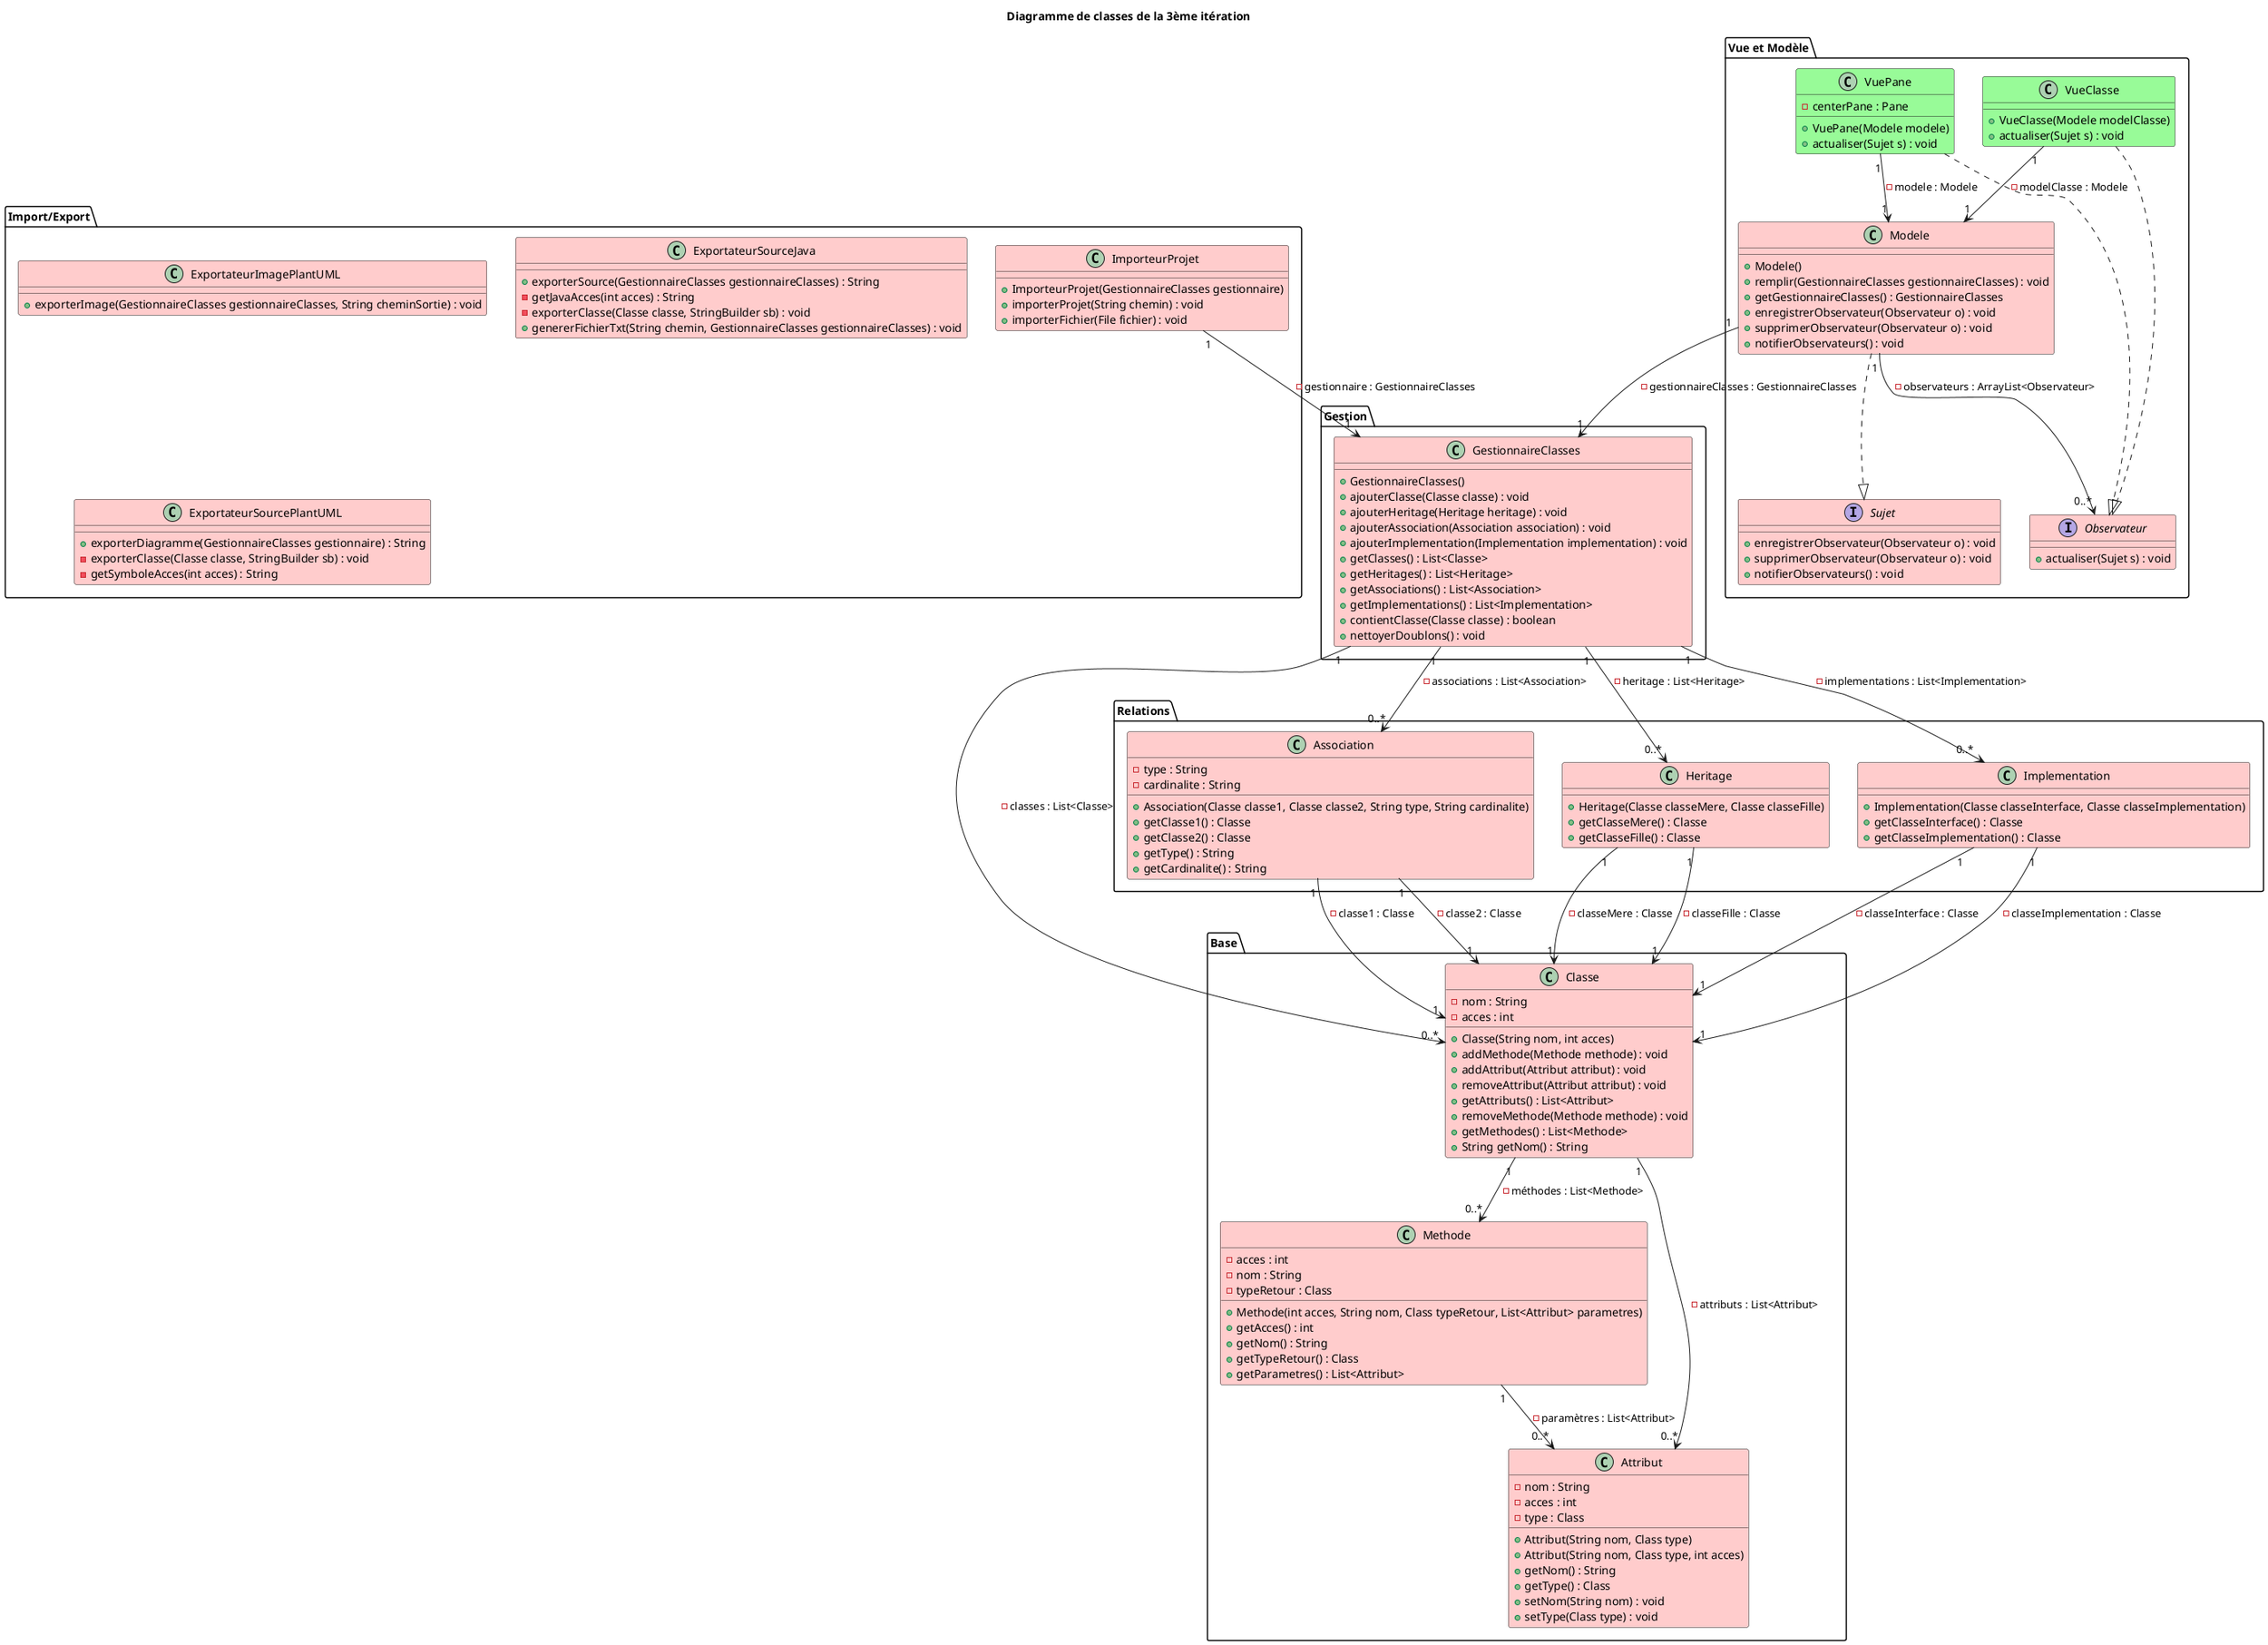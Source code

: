 @startuml
title Diagramme de classes de la 3ème itération

package "Base" {
    class Classe #ffcccc{
        - nom : String
        - acces : int
        + Classe(String nom, int acces)
        + addMethode(Methode methode) : void
        + addAttribut(Attribut attribut) : void
        + removeAttribut(Attribut attribut) : void
        + getAttributs() : List<Attribut>
        + removeMethode(Methode methode) : void
        + getMethodes() : List<Methode>
        + String getNom() : String
    }

    class Methode #ffcccc{
        - acces : int
        - nom : String
        - typeRetour : Class
        + Methode(int acces, String nom, Class typeRetour, List<Attribut> parametres)
        + getAcces() : int
        + getNom() : String
        + getTypeRetour() : Class
        + getParametres() : List<Attribut>
    }

    class Attribut #ffcccc{
        - nom : String
        - acces : int
        - type : Class
        + Attribut(String nom, Class type)
        + Attribut(String nom, Class type, int acces)
        + getNom() : String
        + getType() : Class
        + setNom(String nom) : void
        + setType(Class type) : void
    }
}

package "Gestion" {
    class GestionnaireClasses #ffcccc{
        + GestionnaireClasses()
        + ajouterClasse(Classe classe) : void
        + ajouterHeritage(Heritage heritage) : void
        + ajouterAssociation(Association association) : void
        + ajouterImplementation(Implementation implementation) : void
        + getClasses() : List<Classe>
        + getHeritages() : List<Heritage>
        + getAssociations() : List<Association>
        + getImplementations() : List<Implementation>
        + contientClasse(Classe classe) : boolean
        + nettoyerDoublons() : void
    }
}

package "Relations" {
    class Association #ffcccc{
        - type : String
        - cardinalite : String
        + Association(Classe classe1, Classe classe2, String type, String cardinalite)
        + getClasse1() : Classe
        + getClasse2() : Classe
        + getType() : String
        + getCardinalite() : String
    }

    class Heritage #ffcccc{
        + Heritage(Classe classeMere, Classe classeFille)
        + getClasseMere() : Classe
        + getClasseFille() : Classe
    }

    class Implementation #ffcccc{
        + Implementation(Classe classeInterface, Classe classeImplementation)
        + getClasseInterface() : Classe
        + getClasseImplementation() : Classe
    }
}

package "Import/Export" {
    class ImporteurProjet #ffcccc{
        + ImporteurProjet(GestionnaireClasses gestionnaire)
        + importerProjet(String chemin) : void
        + importerFichier(File fichier) : void
    }

    class ExportateurImagePlantUML #ffcccc{
        + exporterImage(GestionnaireClasses gestionnaireClasses, String cheminSortie) : void
    }

    class ExportateurSourceJava #ffcccc{
        + exporterSource(GestionnaireClasses gestionnaireClasses) : String
        - getJavaAcces(int acces) : String
        - exporterClasse(Classe classe, StringBuilder sb) : void
        + genererFichierTxt(String chemin, GestionnaireClasses gestionnaireClasses) : void
    }

    class ExportateurSourcePlantUML #ffcccc{
        + exporterDiagramme(GestionnaireClasses gestionnaire) : String
        - exporterClasse(Classe classe, StringBuilder sb) : void
        - getSymboleAcces(int acces) : String
    }
}

package "Vue et Modèle" {
    class Modele #ffcccc{
        + Modele()
        + remplir(GestionnaireClasses gestionnaireClasses) : void
        + getGestionnaireClasses() : GestionnaireClasses
        + enregistrerObservateur(Observateur o) : void
        + supprimerObservateur(Observateur o) : void
        + notifierObservateurs() : void
    }

    interface Observateur #ffcccc{
        + actualiser(Sujet s) : void
    }

    interface Sujet #ffcccc{
        + enregistrerObservateur(Observateur o) : void
        + supprimerObservateur(Observateur o) : void
        + notifierObservateurs() : void
    }

    class VueClasse #98FB98{
        + VueClasse(Modele modelClasse)
        + actualiser(Sujet s) : void
    }

    class VuePane #98FB98{
        - centerPane : Pane
        + VuePane(Modele modele)
        + actualiser(Sujet s) : void
    }
}

Classe "1" --> "0..*" Methode : - méthodes : List<Methode>
Classe "1" --> "0..*" Attribut : - attributs : List<Attribut>

Methode "1" --> "0..*" Attribut : - paramètres : List<Attribut>

Association "1" --> "1" Classe : - classe1 : Classe
Association "1" --> "1" Classe : - classe2 : Classe

GestionnaireClasses "1" --> "0..*" Classe : - classes : List<Classe>
GestionnaireClasses "1" --> "0..*" Heritage : - heritage : List<Heritage>
GestionnaireClasses "1" --> "0..*" Association : - associations : List<Association>
GestionnaireClasses "1" --> "0..*" Implementation : - implementations : List<Implementation>

Heritage "1" --> "1" Classe : - classeMere : Classe
Heritage "1" --> "1" Classe : - classeFille : Classe

Implementation "1" --> "1" Classe : - classeInterface : Classe
Implementation "1" --> "1" Classe : - classeImplementation : Classe

ImporteurProjet "1" --> "1" GestionnaireClasses : - gestionnaire : GestionnaireClasses

Modele "1" --> "0..*" Observateur : - observateurs : ArrayList<Observateur>
Modele "1" --> "1" GestionnaireClasses : - gestionnaireClasses : GestionnaireClasses
Modele ..|> Sujet

VueClasse "1" --> "1" Modele : - modelClasse : Modele
VueClasse ..|> Observateur

VuePane "1" --> "1" Modele : - modele : Modele
VuePane ..|> Observateur

@enduml
